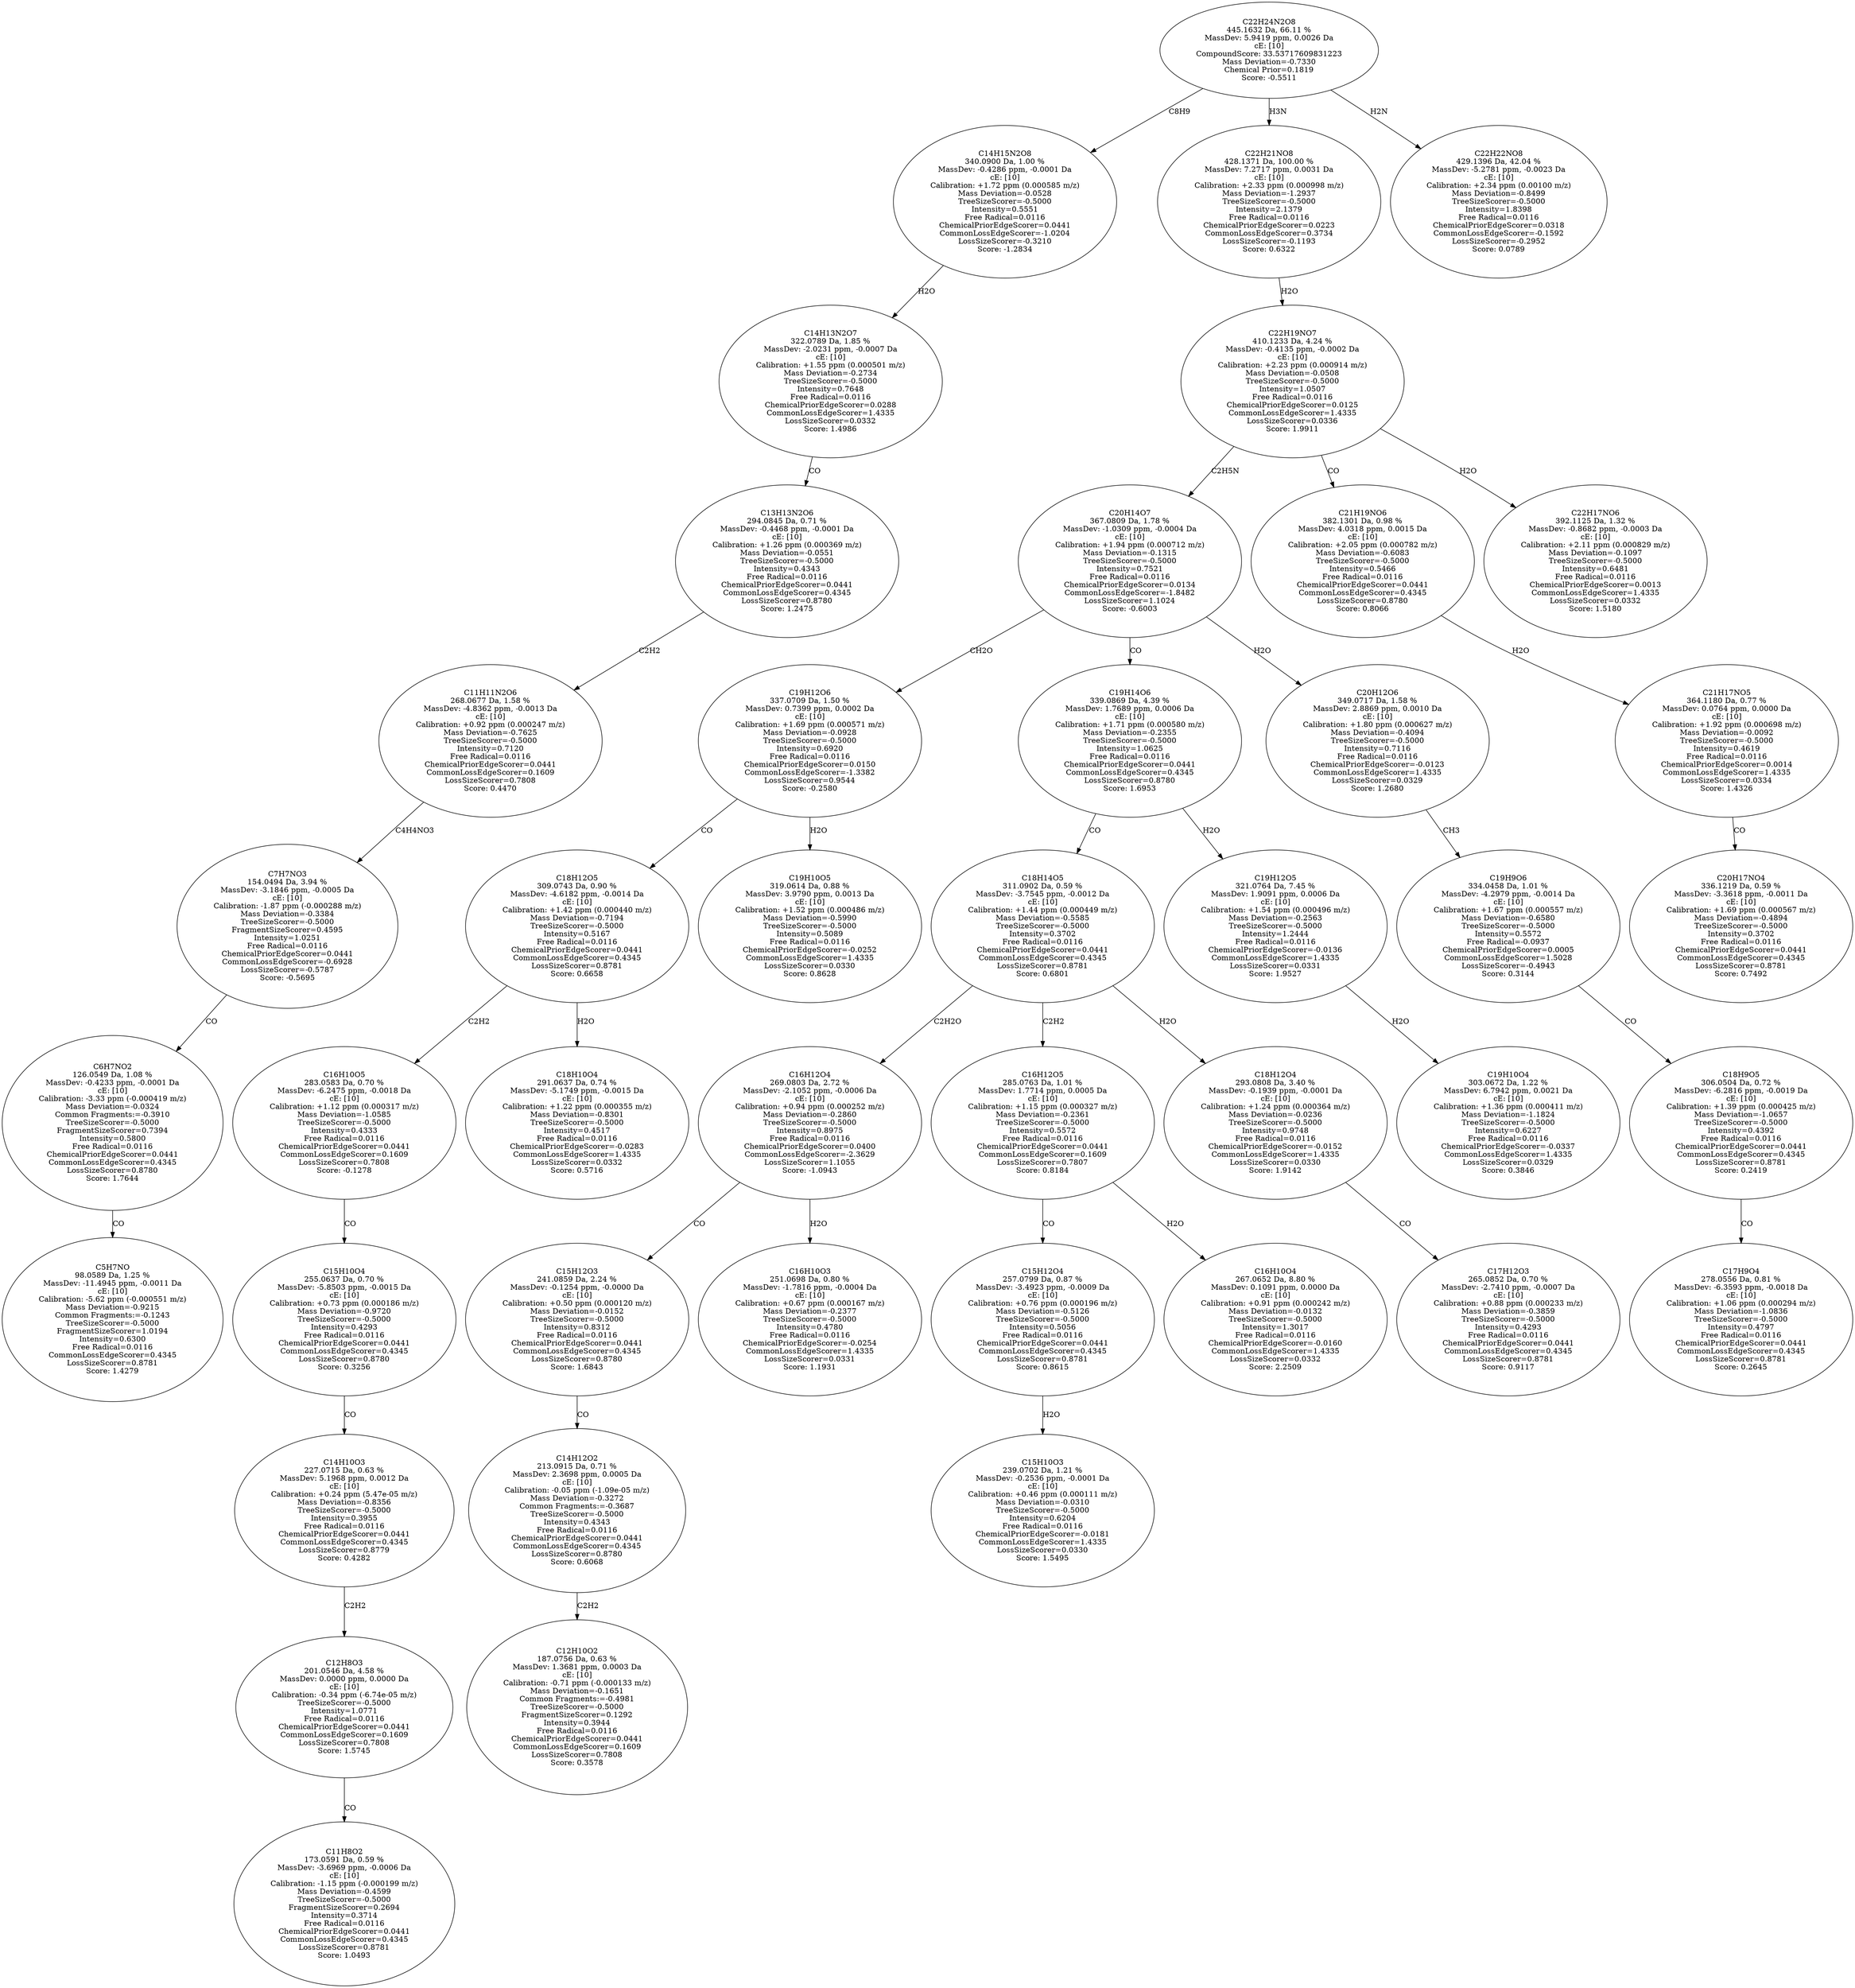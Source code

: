 strict digraph {
v1 [label="C5H7NO\n98.0589 Da, 1.25 %\nMassDev: -11.4945 ppm, -0.0011 Da\ncE: [10]\nCalibration: -5.62 ppm (-0.000551 m/z)\nMass Deviation=-0.9215\nCommon Fragments:=-0.1243\nTreeSizeScorer=-0.5000\nFragmentSizeScorer=1.0194\nIntensity=0.6300\nFree Radical=0.0116\nCommonLossEdgeScorer=0.4345\nLossSizeScorer=0.8781\nScore: 1.4279"];
v2 [label="C6H7NO2\n126.0549 Da, 1.08 %\nMassDev: -0.4233 ppm, -0.0001 Da\ncE: [10]\nCalibration: -3.33 ppm (-0.000419 m/z)\nMass Deviation=-0.0324\nCommon Fragments:=-0.3910\nTreeSizeScorer=-0.5000\nFragmentSizeScorer=0.7394\nIntensity=0.5800\nFree Radical=0.0116\nChemicalPriorEdgeScorer=0.0441\nCommonLossEdgeScorer=0.4345\nLossSizeScorer=0.8780\nScore: 1.7644"];
v3 [label="C7H7NO3\n154.0494 Da, 3.94 %\nMassDev: -3.1846 ppm, -0.0005 Da\ncE: [10]\nCalibration: -1.87 ppm (-0.000288 m/z)\nMass Deviation=-0.3384\nTreeSizeScorer=-0.5000\nFragmentSizeScorer=0.4595\nIntensity=1.0251\nFree Radical=0.0116\nChemicalPriorEdgeScorer=0.0441\nCommonLossEdgeScorer=-0.6928\nLossSizeScorer=-0.5787\nScore: -0.5695"];
v4 [label="C11H11N2O6\n268.0677 Da, 1.58 %\nMassDev: -4.8362 ppm, -0.0013 Da\ncE: [10]\nCalibration: +0.92 ppm (0.000247 m/z)\nMass Deviation=-0.7625\nTreeSizeScorer=-0.5000\nIntensity=0.7120\nFree Radical=0.0116\nChemicalPriorEdgeScorer=0.0441\nCommonLossEdgeScorer=0.1609\nLossSizeScorer=0.7808\nScore: 0.4470"];
v5 [label="C13H13N2O6\n294.0845 Da, 0.71 %\nMassDev: -0.4468 ppm, -0.0001 Da\ncE: [10]\nCalibration: +1.26 ppm (0.000369 m/z)\nMass Deviation=-0.0551\nTreeSizeScorer=-0.5000\nIntensity=0.4343\nFree Radical=0.0116\nChemicalPriorEdgeScorer=0.0441\nCommonLossEdgeScorer=0.4345\nLossSizeScorer=0.8780\nScore: 1.2475"];
v6 [label="C14H13N2O7\n322.0789 Da, 1.85 %\nMassDev: -2.0231 ppm, -0.0007 Da\ncE: [10]\nCalibration: +1.55 ppm (0.000501 m/z)\nMass Deviation=-0.2734\nTreeSizeScorer=-0.5000\nIntensity=0.7648\nFree Radical=0.0116\nChemicalPriorEdgeScorer=0.0288\nCommonLossEdgeScorer=1.4335\nLossSizeScorer=0.0332\nScore: 1.4986"];
v7 [label="C14H15N2O8\n340.0900 Da, 1.00 %\nMassDev: -0.4286 ppm, -0.0001 Da\ncE: [10]\nCalibration: +1.72 ppm (0.000585 m/z)\nMass Deviation=-0.0528\nTreeSizeScorer=-0.5000\nIntensity=0.5551\nFree Radical=0.0116\nChemicalPriorEdgeScorer=0.0441\nCommonLossEdgeScorer=-1.0204\nLossSizeScorer=-0.3210\nScore: -1.2834"];
v8 [label="C11H8O2\n173.0591 Da, 0.59 %\nMassDev: -3.6969 ppm, -0.0006 Da\ncE: [10]\nCalibration: -1.15 ppm (-0.000199 m/z)\nMass Deviation=-0.4599\nTreeSizeScorer=-0.5000\nFragmentSizeScorer=0.2694\nIntensity=0.3714\nFree Radical=0.0116\nChemicalPriorEdgeScorer=0.0441\nCommonLossEdgeScorer=0.4345\nLossSizeScorer=0.8781\nScore: 1.0493"];
v9 [label="C12H8O3\n201.0546 Da, 4.58 %\nMassDev: 0.0000 ppm, 0.0000 Da\ncE: [10]\nCalibration: -0.34 ppm (-6.74e-05 m/z)\nTreeSizeScorer=-0.5000\nIntensity=1.0771\nFree Radical=0.0116\nChemicalPriorEdgeScorer=0.0441\nCommonLossEdgeScorer=0.1609\nLossSizeScorer=0.7808\nScore: 1.5745"];
v10 [label="C14H10O3\n227.0715 Da, 0.63 %\nMassDev: 5.1968 ppm, 0.0012 Da\ncE: [10]\nCalibration: +0.24 ppm (5.47e-05 m/z)\nMass Deviation=-0.8356\nTreeSizeScorer=-0.5000\nIntensity=0.3955\nFree Radical=0.0116\nChemicalPriorEdgeScorer=0.0441\nCommonLossEdgeScorer=0.4345\nLossSizeScorer=0.8779\nScore: 0.4282"];
v11 [label="C15H10O4\n255.0637 Da, 0.70 %\nMassDev: -5.8503 ppm, -0.0015 Da\ncE: [10]\nCalibration: +0.73 ppm (0.000186 m/z)\nMass Deviation=-0.9720\nTreeSizeScorer=-0.5000\nIntensity=0.4293\nFree Radical=0.0116\nChemicalPriorEdgeScorer=0.0441\nCommonLossEdgeScorer=0.4345\nLossSizeScorer=0.8780\nScore: 0.3256"];
v12 [label="C16H10O5\n283.0583 Da, 0.70 %\nMassDev: -6.2475 ppm, -0.0018 Da\ncE: [10]\nCalibration: +1.12 ppm (0.000317 m/z)\nMass Deviation=-1.0585\nTreeSizeScorer=-0.5000\nIntensity=0.4333\nFree Radical=0.0116\nChemicalPriorEdgeScorer=0.0441\nCommonLossEdgeScorer=0.1609\nLossSizeScorer=0.7808\nScore: -0.1278"];
v13 [label="C18H10O4\n291.0637 Da, 0.74 %\nMassDev: -5.1749 ppm, -0.0015 Da\ncE: [10]\nCalibration: +1.22 ppm (0.000355 m/z)\nMass Deviation=-0.8301\nTreeSizeScorer=-0.5000\nIntensity=0.4517\nFree Radical=0.0116\nChemicalPriorEdgeScorer=-0.0283\nCommonLossEdgeScorer=1.4335\nLossSizeScorer=0.0332\nScore: 0.5716"];
v14 [label="C18H12O5\n309.0743 Da, 0.90 %\nMassDev: -4.6182 ppm, -0.0014 Da\ncE: [10]\nCalibration: +1.42 ppm (0.000440 m/z)\nMass Deviation=-0.7194\nTreeSizeScorer=-0.5000\nIntensity=0.5167\nFree Radical=0.0116\nChemicalPriorEdgeScorer=0.0441\nCommonLossEdgeScorer=0.4345\nLossSizeScorer=0.8781\nScore: 0.6658"];
v15 [label="C19H10O5\n319.0614 Da, 0.88 %\nMassDev: 3.9790 ppm, 0.0013 Da\ncE: [10]\nCalibration: +1.52 ppm (0.000486 m/z)\nMass Deviation=-0.5990\nTreeSizeScorer=-0.5000\nIntensity=0.5089\nFree Radical=0.0116\nChemicalPriorEdgeScorer=-0.0252\nCommonLossEdgeScorer=1.4335\nLossSizeScorer=0.0330\nScore: 0.8628"];
v16 [label="C19H12O6\n337.0709 Da, 1.50 %\nMassDev: 0.7399 ppm, 0.0002 Da\ncE: [10]\nCalibration: +1.69 ppm (0.000571 m/z)\nMass Deviation=-0.0928\nTreeSizeScorer=-0.5000\nIntensity=0.6920\nFree Radical=0.0116\nChemicalPriorEdgeScorer=0.0150\nCommonLossEdgeScorer=-1.3382\nLossSizeScorer=0.9544\nScore: -0.2580"];
v17 [label="C12H10O2\n187.0756 Da, 0.63 %\nMassDev: 1.3681 ppm, 0.0003 Da\ncE: [10]\nCalibration: -0.71 ppm (-0.000133 m/z)\nMass Deviation=-0.1651\nCommon Fragments:=-0.4981\nTreeSizeScorer=-0.5000\nFragmentSizeScorer=0.1292\nIntensity=0.3944\nFree Radical=0.0116\nChemicalPriorEdgeScorer=0.0441\nCommonLossEdgeScorer=0.1609\nLossSizeScorer=0.7808\nScore: 0.3578"];
v18 [label="C14H12O2\n213.0915 Da, 0.71 %\nMassDev: 2.3698 ppm, 0.0005 Da\ncE: [10]\nCalibration: -0.05 ppm (-1.09e-05 m/z)\nMass Deviation=-0.3272\nCommon Fragments:=-0.3687\nTreeSizeScorer=-0.5000\nIntensity=0.4343\nFree Radical=0.0116\nChemicalPriorEdgeScorer=0.0441\nCommonLossEdgeScorer=0.4345\nLossSizeScorer=0.8780\nScore: 0.6068"];
v19 [label="C15H12O3\n241.0859 Da, 2.24 %\nMassDev: -0.1254 ppm, -0.0000 Da\ncE: [10]\nCalibration: +0.50 ppm (0.000120 m/z)\nMass Deviation=-0.0152\nTreeSizeScorer=-0.5000\nIntensity=0.8312\nFree Radical=0.0116\nChemicalPriorEdgeScorer=0.0441\nCommonLossEdgeScorer=0.4345\nLossSizeScorer=0.8780\nScore: 1.6843"];
v20 [label="C16H10O3\n251.0698 Da, 0.80 %\nMassDev: -1.7816 ppm, -0.0004 Da\ncE: [10]\nCalibration: +0.67 ppm (0.000167 m/z)\nMass Deviation=-0.2377\nTreeSizeScorer=-0.5000\nIntensity=0.4780\nFree Radical=0.0116\nChemicalPriorEdgeScorer=-0.0254\nCommonLossEdgeScorer=1.4335\nLossSizeScorer=0.0331\nScore: 1.1931"];
v21 [label="C16H12O4\n269.0803 Da, 2.72 %\nMassDev: -2.1052 ppm, -0.0006 Da\ncE: [10]\nCalibration: +0.94 ppm (0.000252 m/z)\nMass Deviation=-0.2860\nTreeSizeScorer=-0.5000\nIntensity=0.8975\nFree Radical=0.0116\nChemicalPriorEdgeScorer=0.0400\nCommonLossEdgeScorer=-2.3629\nLossSizeScorer=1.1055\nScore: -1.0943"];
v22 [label="C15H10O3\n239.0702 Da, 1.21 %\nMassDev: -0.2536 ppm, -0.0001 Da\ncE: [10]\nCalibration: +0.46 ppm (0.000111 m/z)\nMass Deviation=-0.0310\nTreeSizeScorer=-0.5000\nIntensity=0.6204\nFree Radical=0.0116\nChemicalPriorEdgeScorer=-0.0181\nCommonLossEdgeScorer=1.4335\nLossSizeScorer=0.0330\nScore: 1.5495"];
v23 [label="C15H12O4\n257.0799 Da, 0.87 %\nMassDev: -3.4923 ppm, -0.0009 Da\ncE: [10]\nCalibration: +0.76 ppm (0.000196 m/z)\nMass Deviation=-0.5126\nTreeSizeScorer=-0.5000\nIntensity=0.5056\nFree Radical=0.0116\nChemicalPriorEdgeScorer=0.0441\nCommonLossEdgeScorer=0.4345\nLossSizeScorer=0.8781\nScore: 0.8615"];
v24 [label="C16H10O4\n267.0652 Da, 8.80 %\nMassDev: 0.1091 ppm, 0.0000 Da\ncE: [10]\nCalibration: +0.91 ppm (0.000242 m/z)\nMass Deviation=-0.0132\nTreeSizeScorer=-0.5000\nIntensity=1.3017\nFree Radical=0.0116\nChemicalPriorEdgeScorer=-0.0160\nCommonLossEdgeScorer=1.4335\nLossSizeScorer=0.0332\nScore: 2.2509"];
v25 [label="C16H12O5\n285.0763 Da, 1.01 %\nMassDev: 1.7714 ppm, 0.0005 Da\ncE: [10]\nCalibration: +1.15 ppm (0.000327 m/z)\nMass Deviation=-0.2361\nTreeSizeScorer=-0.5000\nIntensity=0.5572\nFree Radical=0.0116\nChemicalPriorEdgeScorer=0.0441\nCommonLossEdgeScorer=0.1609\nLossSizeScorer=0.7807\nScore: 0.8184"];
v26 [label="C17H12O3\n265.0852 Da, 0.70 %\nMassDev: -2.7410 ppm, -0.0007 Da\ncE: [10]\nCalibration: +0.88 ppm (0.000233 m/z)\nMass Deviation=-0.3859\nTreeSizeScorer=-0.5000\nIntensity=0.4293\nFree Radical=0.0116\nChemicalPriorEdgeScorer=0.0441\nCommonLossEdgeScorer=0.4345\nLossSizeScorer=0.8781\nScore: 0.9117"];
v27 [label="C18H12O4\n293.0808 Da, 3.40 %\nMassDev: -0.1939 ppm, -0.0001 Da\ncE: [10]\nCalibration: +1.24 ppm (0.000364 m/z)\nMass Deviation=-0.0236\nTreeSizeScorer=-0.5000\nIntensity=0.9748\nFree Radical=0.0116\nChemicalPriorEdgeScorer=-0.0152\nCommonLossEdgeScorer=1.4335\nLossSizeScorer=0.0330\nScore: 1.9142"];
v28 [label="C18H14O5\n311.0902 Da, 0.59 %\nMassDev: -3.7545 ppm, -0.0012 Da\ncE: [10]\nCalibration: +1.44 ppm (0.000449 m/z)\nMass Deviation=-0.5585\nTreeSizeScorer=-0.5000\nIntensity=0.3702\nFree Radical=0.0116\nChemicalPriorEdgeScorer=0.0441\nCommonLossEdgeScorer=0.4345\nLossSizeScorer=0.8781\nScore: 0.6801"];
v29 [label="C19H10O4\n303.0672 Da, 1.22 %\nMassDev: 6.7942 ppm, 0.0021 Da\ncE: [10]\nCalibration: +1.36 ppm (0.000411 m/z)\nMass Deviation=-1.1824\nTreeSizeScorer=-0.5000\nIntensity=0.6227\nFree Radical=0.0116\nChemicalPriorEdgeScorer=-0.0337\nCommonLossEdgeScorer=1.4335\nLossSizeScorer=0.0329\nScore: 0.3846"];
v30 [label="C19H12O5\n321.0764 Da, 7.45 %\nMassDev: 1.9091 ppm, 0.0006 Da\ncE: [10]\nCalibration: +1.54 ppm (0.000496 m/z)\nMass Deviation=-0.2563\nTreeSizeScorer=-0.5000\nIntensity=1.2444\nFree Radical=0.0116\nChemicalPriorEdgeScorer=-0.0136\nCommonLossEdgeScorer=1.4335\nLossSizeScorer=0.0331\nScore: 1.9527"];
v31 [label="C19H14O6\n339.0869 Da, 4.39 %\nMassDev: 1.7689 ppm, 0.0006 Da\ncE: [10]\nCalibration: +1.71 ppm (0.000580 m/z)\nMass Deviation=-0.2355\nTreeSizeScorer=-0.5000\nIntensity=1.0625\nFree Radical=0.0116\nChemicalPriorEdgeScorer=0.0441\nCommonLossEdgeScorer=0.4345\nLossSizeScorer=0.8780\nScore: 1.6953"];
v32 [label="C17H9O4\n278.0556 Da, 0.81 %\nMassDev: -6.3593 ppm, -0.0018 Da\ncE: [10]\nCalibration: +1.06 ppm (0.000294 m/z)\nMass Deviation=-1.0836\nTreeSizeScorer=-0.5000\nIntensity=0.4797\nFree Radical=0.0116\nChemicalPriorEdgeScorer=0.0441\nCommonLossEdgeScorer=0.4345\nLossSizeScorer=0.8781\nScore: 0.2645"];
v33 [label="C18H9O5\n306.0504 Da, 0.72 %\nMassDev: -6.2816 ppm, -0.0019 Da\ncE: [10]\nCalibration: +1.39 ppm (0.000425 m/z)\nMass Deviation=-1.0657\nTreeSizeScorer=-0.5000\nIntensity=0.4392\nFree Radical=0.0116\nChemicalPriorEdgeScorer=0.0441\nCommonLossEdgeScorer=0.4345\nLossSizeScorer=0.8781\nScore: 0.2419"];
v34 [label="C19H9O6\n334.0458 Da, 1.01 %\nMassDev: -4.2979 ppm, -0.0014 Da\ncE: [10]\nCalibration: +1.67 ppm (0.000557 m/z)\nMass Deviation=-0.6580\nTreeSizeScorer=-0.5000\nIntensity=0.5572\nFree Radical=-0.0937\nChemicalPriorEdgeScorer=0.0005\nCommonLossEdgeScorer=1.5028\nLossSizeScorer=-0.4943\nScore: 0.3144"];
v35 [label="C20H12O6\n349.0717 Da, 1.58 %\nMassDev: 2.8869 ppm, 0.0010 Da\ncE: [10]\nCalibration: +1.80 ppm (0.000627 m/z)\nMass Deviation=-0.4094\nTreeSizeScorer=-0.5000\nIntensity=0.7116\nFree Radical=0.0116\nChemicalPriorEdgeScorer=-0.0123\nCommonLossEdgeScorer=1.4335\nLossSizeScorer=0.0329\nScore: 1.2680"];
v36 [label="C20H14O7\n367.0809 Da, 1.78 %\nMassDev: -1.0309 ppm, -0.0004 Da\ncE: [10]\nCalibration: +1.94 ppm (0.000712 m/z)\nMass Deviation=-0.1315\nTreeSizeScorer=-0.5000\nIntensity=0.7521\nFree Radical=0.0116\nChemicalPriorEdgeScorer=0.0134\nCommonLossEdgeScorer=-1.8482\nLossSizeScorer=1.1024\nScore: -0.6003"];
v37 [label="C20H17NO4\n336.1219 Da, 0.59 %\nMassDev: -3.3618 ppm, -0.0011 Da\ncE: [10]\nCalibration: +1.69 ppm (0.000567 m/z)\nMass Deviation=-0.4894\nTreeSizeScorer=-0.5000\nIntensity=0.3702\nFree Radical=0.0116\nChemicalPriorEdgeScorer=0.0441\nCommonLossEdgeScorer=0.4345\nLossSizeScorer=0.8781\nScore: 0.7492"];
v38 [label="C21H17NO5\n364.1180 Da, 0.77 %\nMassDev: 0.0764 ppm, 0.0000 Da\ncE: [10]\nCalibration: +1.92 ppm (0.000698 m/z)\nMass Deviation=-0.0092\nTreeSizeScorer=-0.5000\nIntensity=0.4619\nFree Radical=0.0116\nChemicalPriorEdgeScorer=0.0014\nCommonLossEdgeScorer=1.4335\nLossSizeScorer=0.0334\nScore: 1.4326"];
v39 [label="C21H19NO6\n382.1301 Da, 0.98 %\nMassDev: 4.0318 ppm, 0.0015 Da\ncE: [10]\nCalibration: +2.05 ppm (0.000782 m/z)\nMass Deviation=-0.6083\nTreeSizeScorer=-0.5000\nIntensity=0.5466\nFree Radical=0.0116\nChemicalPriorEdgeScorer=0.0441\nCommonLossEdgeScorer=0.4345\nLossSizeScorer=0.8780\nScore: 0.8066"];
v40 [label="C22H17NO6\n392.1125 Da, 1.32 %\nMassDev: -0.8682 ppm, -0.0003 Da\ncE: [10]\nCalibration: +2.11 ppm (0.000829 m/z)\nMass Deviation=-0.1097\nTreeSizeScorer=-0.5000\nIntensity=0.6481\nFree Radical=0.0116\nChemicalPriorEdgeScorer=0.0013\nCommonLossEdgeScorer=1.4335\nLossSizeScorer=0.0332\nScore: 1.5180"];
v41 [label="C22H19NO7\n410.1233 Da, 4.24 %\nMassDev: -0.4135 ppm, -0.0002 Da\ncE: [10]\nCalibration: +2.23 ppm (0.000914 m/z)\nMass Deviation=-0.0508\nTreeSizeScorer=-0.5000\nIntensity=1.0507\nFree Radical=0.0116\nChemicalPriorEdgeScorer=0.0125\nCommonLossEdgeScorer=1.4335\nLossSizeScorer=0.0336\nScore: 1.9911"];
v42 [label="C22H21NO8\n428.1371 Da, 100.00 %\nMassDev: 7.2717 ppm, 0.0031 Da\ncE: [10]\nCalibration: +2.33 ppm (0.000998 m/z)\nMass Deviation=-1.2937\nTreeSizeScorer=-0.5000\nIntensity=2.1379\nFree Radical=0.0116\nChemicalPriorEdgeScorer=0.0223\nCommonLossEdgeScorer=0.3734\nLossSizeScorer=-0.1193\nScore: 0.6322"];
v43 [label="C22H22NO8\n429.1396 Da, 42.04 %\nMassDev: -5.2781 ppm, -0.0023 Da\ncE: [10]\nCalibration: +2.34 ppm (0.00100 m/z)\nMass Deviation=-0.8499\nTreeSizeScorer=-0.5000\nIntensity=1.8398\nFree Radical=0.0116\nChemicalPriorEdgeScorer=0.0318\nCommonLossEdgeScorer=-0.1592\nLossSizeScorer=-0.2952\nScore: 0.0789"];
v44 [label="C22H24N2O8\n445.1632 Da, 66.11 %\nMassDev: 5.9419 ppm, 0.0026 Da\ncE: [10]\nCompoundScore: 33.53717609831223\nMass Deviation=-0.7330\nChemical Prior=0.1819\nScore: -0.5511"];
v2 -> v1 [label="CO"];
v3 -> v2 [label="CO"];
v4 -> v3 [label="C4H4NO3"];
v5 -> v4 [label="C2H2"];
v6 -> v5 [label="CO"];
v7 -> v6 [label="H2O"];
v44 -> v7 [label="C8H9"];
v9 -> v8 [label="CO"];
v10 -> v9 [label="C2H2"];
v11 -> v10 [label="CO"];
v12 -> v11 [label="CO"];
v14 -> v12 [label="C2H2"];
v14 -> v13 [label="H2O"];
v16 -> v14 [label="CO"];
v16 -> v15 [label="H2O"];
v36 -> v16 [label="CH2O"];
v18 -> v17 [label="C2H2"];
v19 -> v18 [label="CO"];
v21 -> v19 [label="CO"];
v21 -> v20 [label="H2O"];
v28 -> v21 [label="C2H2O"];
v23 -> v22 [label="H2O"];
v25 -> v23 [label="CO"];
v25 -> v24 [label="H2O"];
v28 -> v25 [label="C2H2"];
v27 -> v26 [label="CO"];
v28 -> v27 [label="H2O"];
v31 -> v28 [label="CO"];
v30 -> v29 [label="H2O"];
v31 -> v30 [label="H2O"];
v36 -> v31 [label="CO"];
v33 -> v32 [label="CO"];
v34 -> v33 [label="CO"];
v35 -> v34 [label="CH3"];
v36 -> v35 [label="H2O"];
v41 -> v36 [label="C2H5N"];
v38 -> v37 [label="CO"];
v39 -> v38 [label="H2O"];
v41 -> v39 [label="CO"];
v41 -> v40 [label="H2O"];
v42 -> v41 [label="H2O"];
v44 -> v42 [label="H3N"];
v44 -> v43 [label="H2N"];
}